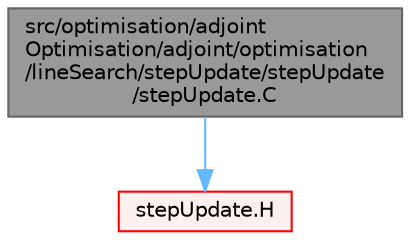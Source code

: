 digraph "src/optimisation/adjointOptimisation/adjoint/optimisation/lineSearch/stepUpdate/stepUpdate/stepUpdate.C"
{
 // LATEX_PDF_SIZE
  bgcolor="transparent";
  edge [fontname=Helvetica,fontsize=10,labelfontname=Helvetica,labelfontsize=10];
  node [fontname=Helvetica,fontsize=10,shape=box,height=0.2,width=0.4];
  Node1 [id="Node000001",label="src/optimisation/adjoint\lOptimisation/adjoint/optimisation\l/lineSearch/stepUpdate/stepUpdate\l/stepUpdate.C",height=0.2,width=0.4,color="gray40", fillcolor="grey60", style="filled", fontcolor="black",tooltip=" "];
  Node1 -> Node2 [id="edge1_Node000001_Node000002",color="steelblue1",style="solid",tooltip=" "];
  Node2 [id="Node000002",label="stepUpdate.H",height=0.2,width=0.4,color="red", fillcolor="#FFF0F0", style="filled",URL="$stepUpdate_8H.html",tooltip=" "];
}
